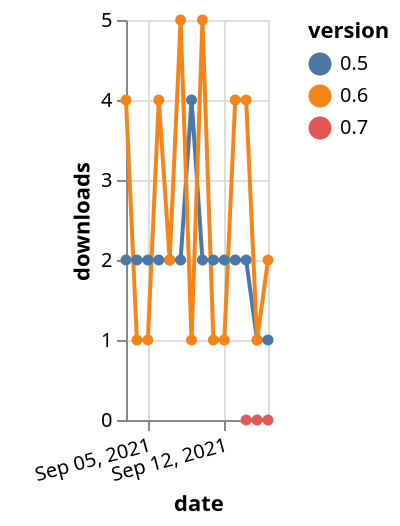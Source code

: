 {"$schema": "https://vega.github.io/schema/vega-lite/v5.json", "description": "A simple bar chart with embedded data.", "data": {"values": [{"date": "2021-09-14", "total": 17, "delta": 0, "version": "0.7"}, {"date": "2021-09-15", "total": 26, "delta": 0, "version": "0.7"}, {"date": "2021-09-16", "total": 38, "delta": 0, "version": "0.7"}, {"date": "2021-09-03", "total": 2498, "delta": 2, "version": "0.5"}, {"date": "2021-09-04", "total": 2500, "delta": 2, "version": "0.5"}, {"date": "2021-09-05", "total": 2502, "delta": 2, "version": "0.5"}, {"date": "2021-09-06", "total": 2504, "delta": 2, "version": "0.5"}, {"date": "2021-09-07", "total": 2506, "delta": 2, "version": "0.5"}, {"date": "2021-09-08", "total": 2508, "delta": 2, "version": "0.5"}, {"date": "2021-09-09", "total": 2512, "delta": 4, "version": "0.5"}, {"date": "2021-09-10", "total": 2514, "delta": 2, "version": "0.5"}, {"date": "2021-09-11", "total": 2516, "delta": 2, "version": "0.5"}, {"date": "2021-09-12", "total": 2518, "delta": 2, "version": "0.5"}, {"date": "2021-09-13", "total": 2520, "delta": 2, "version": "0.5"}, {"date": "2021-09-14", "total": 2522, "delta": 2, "version": "0.5"}, {"date": "2021-09-15", "total": 2523, "delta": 1, "version": "0.5"}, {"date": "2021-09-16", "total": 2524, "delta": 1, "version": "0.5"}, {"date": "2021-09-03", "total": 675, "delta": 4, "version": "0.6"}, {"date": "2021-09-04", "total": 676, "delta": 1, "version": "0.6"}, {"date": "2021-09-05", "total": 677, "delta": 1, "version": "0.6"}, {"date": "2021-09-06", "total": 681, "delta": 4, "version": "0.6"}, {"date": "2021-09-07", "total": 683, "delta": 2, "version": "0.6"}, {"date": "2021-09-08", "total": 688, "delta": 5, "version": "0.6"}, {"date": "2021-09-09", "total": 689, "delta": 1, "version": "0.6"}, {"date": "2021-09-10", "total": 694, "delta": 5, "version": "0.6"}, {"date": "2021-09-11", "total": 695, "delta": 1, "version": "0.6"}, {"date": "2021-09-12", "total": 696, "delta": 1, "version": "0.6"}, {"date": "2021-09-13", "total": 700, "delta": 4, "version": "0.6"}, {"date": "2021-09-14", "total": 704, "delta": 4, "version": "0.6"}, {"date": "2021-09-15", "total": 705, "delta": 1, "version": "0.6"}, {"date": "2021-09-16", "total": 707, "delta": 2, "version": "0.6"}]}, "width": "container", "mark": {"type": "line", "point": {"filled": true}}, "encoding": {"x": {"field": "date", "type": "temporal", "timeUnit": "yearmonthdate", "title": "date", "axis": {"labelAngle": -15}}, "y": {"field": "delta", "type": "quantitative", "title": "downloads"}, "color": {"field": "version", "type": "nominal"}, "tooltip": {"field": "delta"}}}